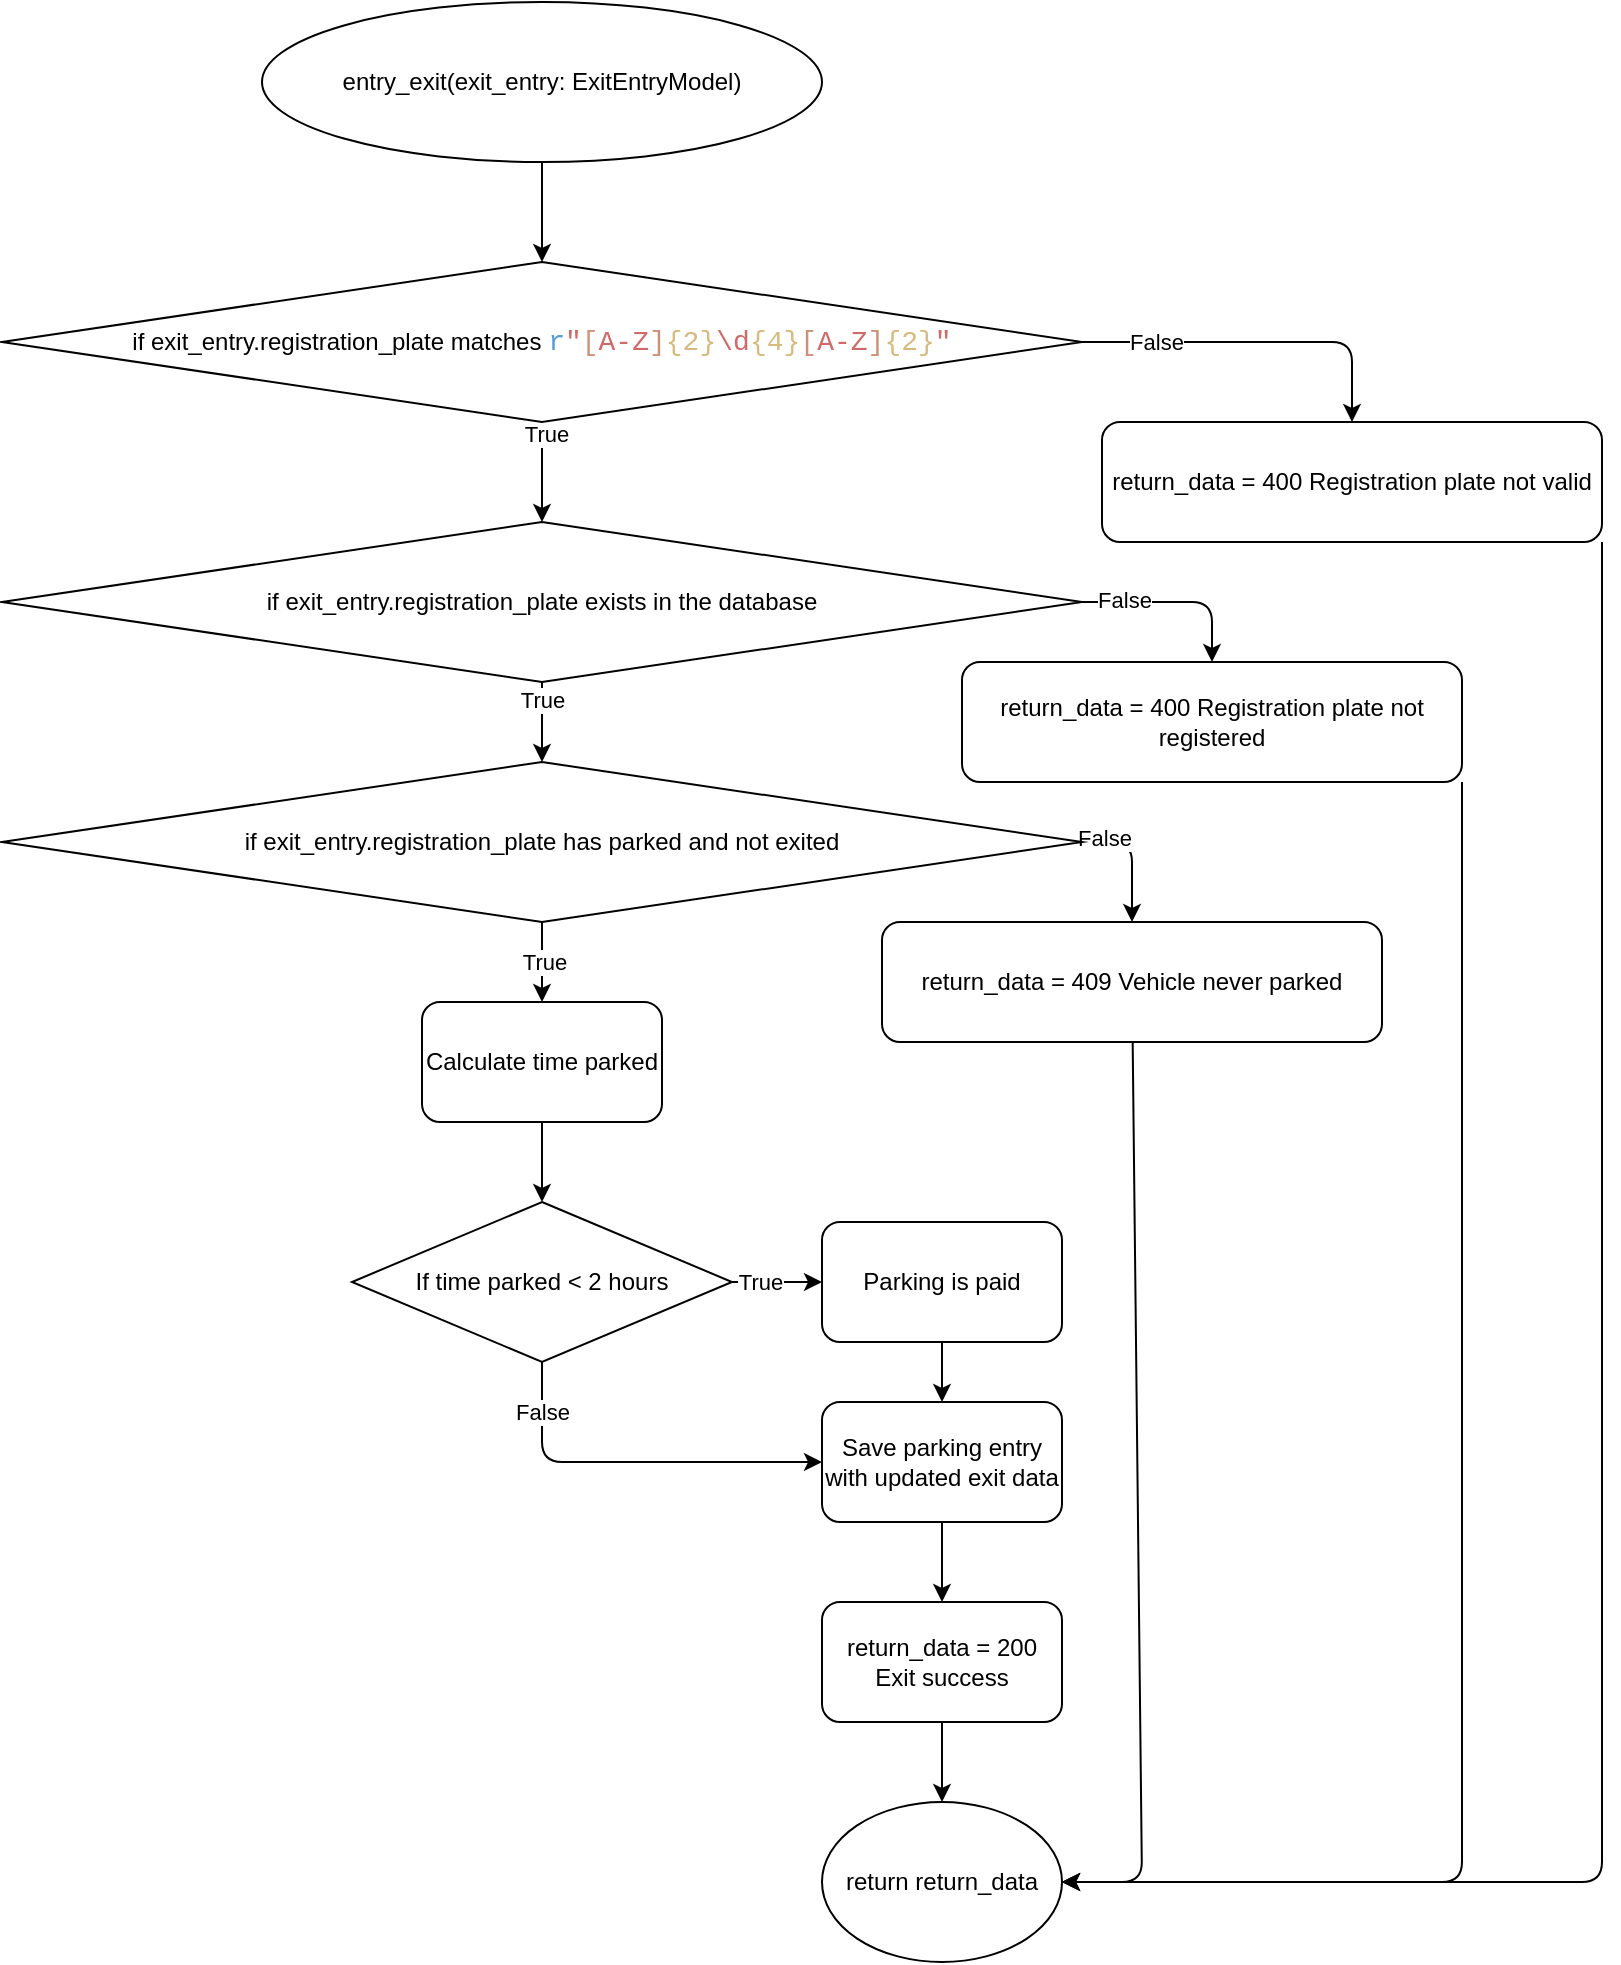 <mxfile>
    <diagram id="dFXTd7QhNbOD1rBvOVDA" name="Page-1">
        <mxGraphModel dx="920" dy="1039" grid="1" gridSize="10" guides="1" tooltips="1" connect="1" arrows="1" fold="1" page="1" pageScale="1" pageWidth="827" pageHeight="1169" math="0" shadow="0">
            <root>
                <mxCell id="0"/>
                <mxCell id="1" parent="0"/>
                <mxCell id="6" style="edgeStyle=none;html=1;entryX=0.5;entryY=0;entryDx=0;entryDy=0;" edge="1" parent="1" source="2" target="3">
                    <mxGeometry relative="1" as="geometry"/>
                </mxCell>
                <mxCell id="2" value="entry_exit(exit_entry: ExitEntryModel)" style="ellipse;whiteSpace=wrap;html=1;" vertex="1" parent="1">
                    <mxGeometry x="140" y="30" width="280" height="80" as="geometry"/>
                </mxCell>
                <mxCell id="5" style="edgeStyle=none;html=1;entryX=0.5;entryY=0;entryDx=0;entryDy=0;" edge="1" parent="1" source="3" target="4">
                    <mxGeometry relative="1" as="geometry">
                        <Array as="points"/>
                    </mxGeometry>
                </mxCell>
                <mxCell id="33" value="True" style="edgeLabel;html=1;align=center;verticalAlign=middle;resizable=0;points=[];" vertex="1" connectable="0" parent="5">
                    <mxGeometry x="-0.758" y="2" relative="1" as="geometry">
                        <mxPoint as="offset"/>
                    </mxGeometry>
                </mxCell>
                <mxCell id="25" style="edgeStyle=none;html=1;entryX=0.5;entryY=0;entryDx=0;entryDy=0;" edge="1" parent="1" source="3" target="22">
                    <mxGeometry relative="1" as="geometry">
                        <Array as="points">
                            <mxPoint x="685" y="200"/>
                        </Array>
                    </mxGeometry>
                </mxCell>
                <mxCell id="39" value="False" style="edgeLabel;html=1;align=center;verticalAlign=middle;resizable=0;points=[];" vertex="1" connectable="0" parent="25">
                    <mxGeometry x="-0.58" relative="1" as="geometry">
                        <mxPoint as="offset"/>
                    </mxGeometry>
                </mxCell>
                <mxCell id="3" value="if exit_entry.registration_plate matches&amp;nbsp;&lt;span style=&quot;font-family: Consolas, &amp;quot;Courier New&amp;quot;, monospace; font-size: 14px; color: rgb(86, 156, 214);&quot;&gt;r&lt;/span&gt;&lt;span style=&quot;font-family: Consolas, &amp;quot;Courier New&amp;quot;, monospace; font-size: 14px; color: rgb(209, 105, 105);&quot;&gt;&quot;&lt;/span&gt;&lt;span style=&quot;font-family: Consolas, &amp;quot;Courier New&amp;quot;, monospace; font-size: 14px; color: rgb(206, 145, 120);&quot;&gt;[&lt;/span&gt;&lt;span style=&quot;font-family: Consolas, &amp;quot;Courier New&amp;quot;, monospace; font-size: 14px; color: rgb(209, 105, 105);&quot;&gt;A-Z&lt;/span&gt;&lt;span style=&quot;font-family: Consolas, &amp;quot;Courier New&amp;quot;, monospace; font-size: 14px; color: rgb(206, 145, 120);&quot;&gt;]&lt;/span&gt;&lt;span style=&quot;font-family: Consolas, &amp;quot;Courier New&amp;quot;, monospace; font-size: 14px; color: rgb(215, 186, 125);&quot;&gt;{2}&lt;/span&gt;&lt;span style=&quot;font-family: Consolas, &amp;quot;Courier New&amp;quot;, monospace; font-size: 14px; color: rgb(209, 105, 105);&quot;&gt;\d&lt;/span&gt;&lt;span style=&quot;font-family: Consolas, &amp;quot;Courier New&amp;quot;, monospace; font-size: 14px; color: rgb(215, 186, 125);&quot;&gt;{4}&lt;/span&gt;&lt;span style=&quot;font-family: Consolas, &amp;quot;Courier New&amp;quot;, monospace; font-size: 14px; color: rgb(206, 145, 120);&quot;&gt;[&lt;/span&gt;&lt;span style=&quot;font-family: Consolas, &amp;quot;Courier New&amp;quot;, monospace; font-size: 14px; color: rgb(209, 105, 105);&quot;&gt;A-Z&lt;/span&gt;&lt;span style=&quot;font-family: Consolas, &amp;quot;Courier New&amp;quot;, monospace; font-size: 14px; color: rgb(206, 145, 120);&quot;&gt;]&lt;/span&gt;&lt;span style=&quot;font-family: Consolas, &amp;quot;Courier New&amp;quot;, monospace; font-size: 14px; color: rgb(215, 186, 125);&quot;&gt;{2}&lt;/span&gt;&lt;span style=&quot;font-family: Consolas, &amp;quot;Courier New&amp;quot;, monospace; font-size: 14px; color: rgb(209, 105, 105);&quot;&gt;&quot;&lt;/span&gt;" style="rhombus;whiteSpace=wrap;html=1;" vertex="1" parent="1">
                    <mxGeometry x="10" y="160" width="540" height="80" as="geometry"/>
                </mxCell>
                <mxCell id="14" style="edgeStyle=none;html=1;entryX=0.5;entryY=0;entryDx=0;entryDy=0;" edge="1" parent="1" source="4" target="7">
                    <mxGeometry relative="1" as="geometry">
                        <Array as="points"/>
                    </mxGeometry>
                </mxCell>
                <mxCell id="34" value="True" style="edgeLabel;html=1;align=center;verticalAlign=middle;resizable=0;points=[];" vertex="1" connectable="0" parent="14">
                    <mxGeometry x="-0.839" y="-2" relative="1" as="geometry">
                        <mxPoint x="2" y="6" as="offset"/>
                    </mxGeometry>
                </mxCell>
                <mxCell id="26" style="edgeStyle=none;html=1;entryX=0.5;entryY=0;entryDx=0;entryDy=0;" edge="1" parent="1" source="4" target="23">
                    <mxGeometry relative="1" as="geometry">
                        <Array as="points">
                            <mxPoint x="615" y="330"/>
                        </Array>
                    </mxGeometry>
                </mxCell>
                <mxCell id="37" value="False" style="edgeLabel;html=1;align=center;verticalAlign=middle;resizable=0;points=[];" vertex="1" connectable="0" parent="26">
                    <mxGeometry x="-0.572" y="1" relative="1" as="geometry">
                        <mxPoint as="offset"/>
                    </mxGeometry>
                </mxCell>
                <mxCell id="4" value="if exit_entry.registration_plate exists in the database" style="rhombus;whiteSpace=wrap;html=1;" vertex="1" parent="1">
                    <mxGeometry x="10" y="290" width="540" height="80" as="geometry"/>
                </mxCell>
                <mxCell id="15" style="edgeStyle=none;html=1;entryX=0.5;entryY=0;entryDx=0;entryDy=0;" edge="1" parent="1" source="7" target="8">
                    <mxGeometry relative="1" as="geometry">
                        <Array as="points"/>
                    </mxGeometry>
                </mxCell>
                <mxCell id="35" value="True" style="edgeLabel;html=1;align=center;verticalAlign=middle;resizable=0;points=[];" vertex="1" connectable="0" parent="15">
                    <mxGeometry x="0.006" y="1" relative="1" as="geometry">
                        <mxPoint as="offset"/>
                    </mxGeometry>
                </mxCell>
                <mxCell id="27" style="edgeStyle=none;html=1;entryX=0.5;entryY=0;entryDx=0;entryDy=0;" edge="1" parent="1" source="7" target="24">
                    <mxGeometry relative="1" as="geometry">
                        <Array as="points">
                            <mxPoint x="575" y="450"/>
                        </Array>
                    </mxGeometry>
                </mxCell>
                <mxCell id="36" value="False" style="edgeLabel;html=1;align=center;verticalAlign=middle;resizable=0;points=[];" vertex="1" connectable="0" parent="27">
                    <mxGeometry x="-0.658" y="2" relative="1" as="geometry">
                        <mxPoint as="offset"/>
                    </mxGeometry>
                </mxCell>
                <mxCell id="7" value="if exit_entry.registration_plate has parked and not exited" style="rhombus;whiteSpace=wrap;html=1;" vertex="1" parent="1">
                    <mxGeometry x="10" y="410" width="540" height="80" as="geometry"/>
                </mxCell>
                <mxCell id="16" style="edgeStyle=none;html=1;entryX=0.5;entryY=0;entryDx=0;entryDy=0;" edge="1" parent="1" source="8" target="9">
                    <mxGeometry relative="1" as="geometry"/>
                </mxCell>
                <mxCell id="8" value="Calculate time parked" style="rounded=1;whiteSpace=wrap;html=1;" vertex="1" parent="1">
                    <mxGeometry x="220" y="530" width="120" height="60" as="geometry"/>
                </mxCell>
                <mxCell id="17" style="edgeStyle=none;html=1;entryX=0;entryY=0.5;entryDx=0;entryDy=0;" edge="1" parent="1" source="9" target="10">
                    <mxGeometry relative="1" as="geometry">
                        <Array as="points"/>
                    </mxGeometry>
                </mxCell>
                <mxCell id="31" value="True" style="edgeLabel;html=1;align=center;verticalAlign=middle;resizable=0;points=[];" vertex="1" connectable="0" parent="17">
                    <mxGeometry x="-0.812" y="1" relative="1" as="geometry">
                        <mxPoint x="10" y="1" as="offset"/>
                    </mxGeometry>
                </mxCell>
                <mxCell id="21" style="edgeStyle=none;html=1;entryX=0;entryY=0.5;entryDx=0;entryDy=0;" edge="1" parent="1" source="9" target="11">
                    <mxGeometry relative="1" as="geometry">
                        <Array as="points">
                            <mxPoint x="280" y="760"/>
                        </Array>
                    </mxGeometry>
                </mxCell>
                <mxCell id="32" value="False" style="edgeLabel;html=1;align=center;verticalAlign=middle;resizable=0;points=[];" vertex="1" connectable="0" parent="21">
                    <mxGeometry x="-0.736" relative="1" as="geometry">
                        <mxPoint as="offset"/>
                    </mxGeometry>
                </mxCell>
                <mxCell id="9" value="If time parked &amp;lt; 2 hours" style="rhombus;whiteSpace=wrap;html=1;" vertex="1" parent="1">
                    <mxGeometry x="185" y="630" width="190" height="80" as="geometry"/>
                </mxCell>
                <mxCell id="18" style="edgeStyle=none;html=1;entryX=0.5;entryY=0;entryDx=0;entryDy=0;" edge="1" parent="1" source="10" target="11">
                    <mxGeometry relative="1" as="geometry"/>
                </mxCell>
                <mxCell id="10" value="Parking is paid" style="rounded=1;whiteSpace=wrap;html=1;" vertex="1" parent="1">
                    <mxGeometry x="420" y="640" width="120" height="60" as="geometry"/>
                </mxCell>
                <mxCell id="19" style="edgeStyle=none;html=1;entryX=0.5;entryY=0;entryDx=0;entryDy=0;" edge="1" parent="1" source="11" target="12">
                    <mxGeometry relative="1" as="geometry"/>
                </mxCell>
                <mxCell id="11" value="Save parking entry with updated exit data" style="rounded=1;whiteSpace=wrap;html=1;" vertex="1" parent="1">
                    <mxGeometry x="420" y="730" width="120" height="60" as="geometry"/>
                </mxCell>
                <mxCell id="20" style="edgeStyle=none;html=1;entryX=0.5;entryY=0;entryDx=0;entryDy=0;" edge="1" parent="1" source="12" target="13">
                    <mxGeometry relative="1" as="geometry"/>
                </mxCell>
                <mxCell id="12" value="return_data = 200 Exit success" style="rounded=1;whiteSpace=wrap;html=1;" vertex="1" parent="1">
                    <mxGeometry x="420" y="830" width="120" height="60" as="geometry"/>
                </mxCell>
                <mxCell id="13" value="return return_data" style="ellipse;whiteSpace=wrap;html=1;" vertex="1" parent="1">
                    <mxGeometry x="420" y="930" width="120" height="80" as="geometry"/>
                </mxCell>
                <mxCell id="30" style="edgeStyle=none;html=1;exitX=1;exitY=1;exitDx=0;exitDy=0;entryX=1;entryY=0.5;entryDx=0;entryDy=0;" edge="1" parent="1" source="22" target="13">
                    <mxGeometry relative="1" as="geometry">
                        <mxPoint x="480" y="910" as="targetPoint"/>
                        <Array as="points">
                            <mxPoint x="810" y="970"/>
                        </Array>
                    </mxGeometry>
                </mxCell>
                <mxCell id="22" value="return_data = 400 Registration plate not valid" style="rounded=1;whiteSpace=wrap;html=1;" vertex="1" parent="1">
                    <mxGeometry x="560" y="240" width="250" height="60" as="geometry"/>
                </mxCell>
                <mxCell id="29" style="edgeStyle=none;html=1;exitX=1;exitY=1;exitDx=0;exitDy=0;entryX=1;entryY=0.5;entryDx=0;entryDy=0;" edge="1" parent="1" source="23" target="13">
                    <mxGeometry relative="1" as="geometry">
                        <mxPoint x="480" y="910" as="targetPoint"/>
                        <Array as="points">
                            <mxPoint x="740" y="970"/>
                        </Array>
                    </mxGeometry>
                </mxCell>
                <mxCell id="23" value="return_data = 400 Registration plate not registered" style="rounded=1;whiteSpace=wrap;html=1;" vertex="1" parent="1">
                    <mxGeometry x="490" y="360" width="250" height="60" as="geometry"/>
                </mxCell>
                <mxCell id="28" style="edgeStyle=none;html=1;entryX=1;entryY=0.5;entryDx=0;entryDy=0;" edge="1" parent="1" source="24" target="13">
                    <mxGeometry relative="1" as="geometry">
                        <mxPoint x="480" y="910" as="targetPoint"/>
                        <Array as="points">
                            <mxPoint x="580" y="970"/>
                        </Array>
                    </mxGeometry>
                </mxCell>
                <mxCell id="24" value="return_data = 409 Vehicle never parked" style="rounded=1;whiteSpace=wrap;html=1;" vertex="1" parent="1">
                    <mxGeometry x="450" y="490" width="250" height="60" as="geometry"/>
                </mxCell>
            </root>
        </mxGraphModel>
    </diagram>
</mxfile>